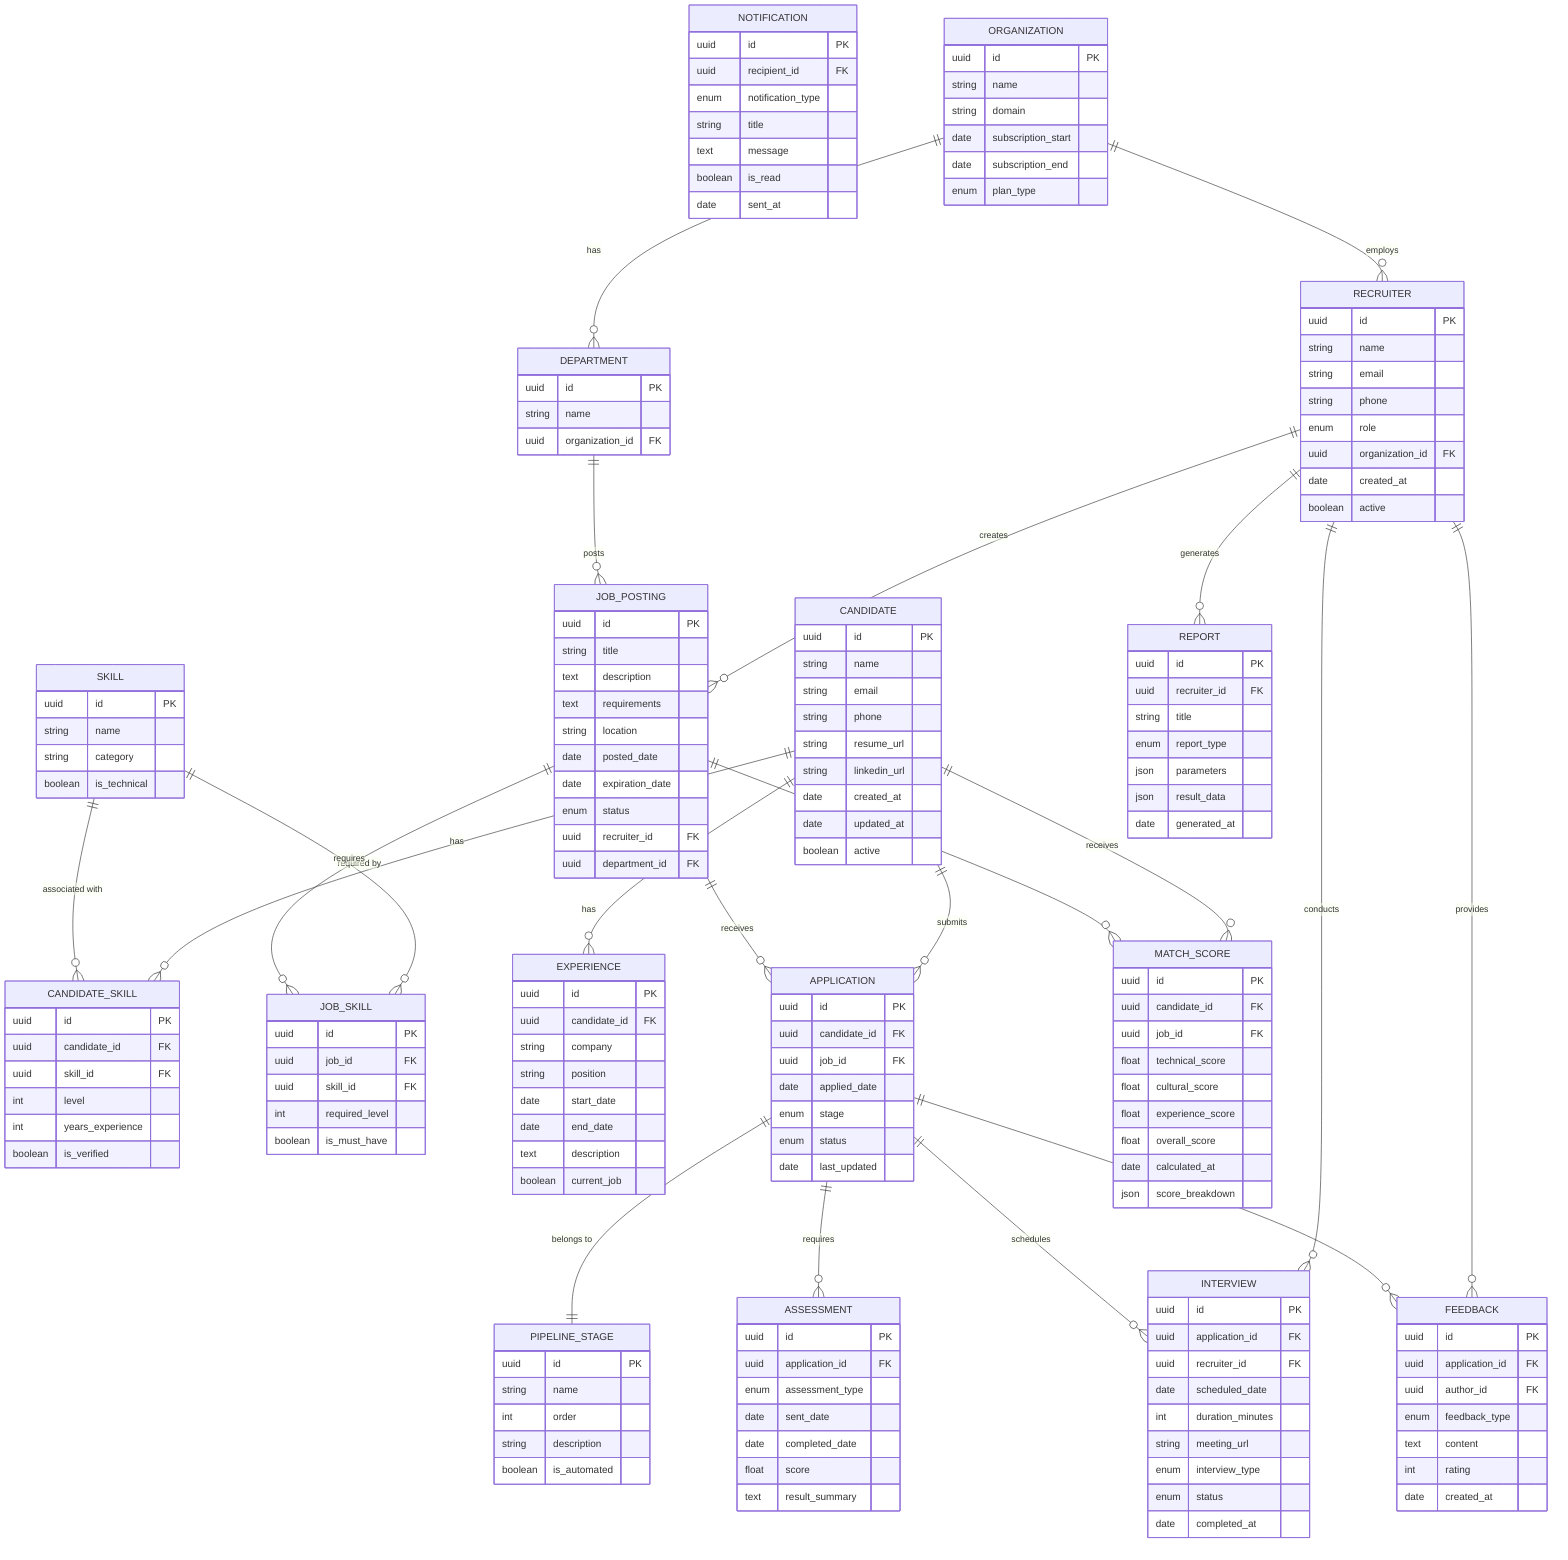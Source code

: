 erDiagram
    %% Core entities for recruitment process
    CANDIDATE {
        uuid id PK
        string name
        string email
        string phone
        string resume_url
        string linkedin_url
        date created_at
        date updated_at
        boolean active
    }
    
    JOB_POSTING {
        uuid id PK
        string title
        text description
        text requirements
        string location
        date posted_date
        date expiration_date
        enum status
        uuid recruiter_id FK
        uuid department_id FK
    }
    
    RECRUITER {
        uuid id PK
        string name
        string email
        string phone
        enum role
        uuid organization_id FK
        date created_at
        boolean active
    }
    
    %% Profile and skills
    SKILL {
        uuid id PK
        string name
        string category
        boolean is_technical
    }
    
    CANDIDATE_SKILL {
        uuid id PK
        uuid candidate_id FK
        uuid skill_id FK
        int level
        int years_experience
        boolean is_verified
    }
    
    JOB_SKILL {
        uuid id PK
        uuid job_id FK
        uuid skill_id FK
        int required_level
        boolean is_must_have
    }
    
    EXPERIENCE {
        uuid id PK
        uuid candidate_id FK
        string company
        string position
        date start_date
        date end_date
        text description
        boolean current_job
    }
    
    %% Application process
    APPLICATION {
        uuid id PK
        uuid candidate_id FK
        uuid job_id FK
        date applied_date
        enum stage
        enum status
        date last_updated
    }
    
    PIPELINE_STAGE {
        uuid id PK
        string name
        int order
        string description
        boolean is_automated
    }
    
    %% Evaluations
    INTERVIEW {
        uuid id PK
        uuid application_id FK
        uuid recruiter_id FK
        date scheduled_date
        int duration_minutes
        string meeting_url
        enum interview_type
        enum status
        date completed_at
    }
    
    ASSESSMENT {
        uuid id PK
        uuid application_id FK
        enum assessment_type
        date sent_date
        date completed_date
        float score
        text result_summary
    }
    
    MATCH_SCORE {
        uuid id PK
        uuid candidate_id FK
        uuid job_id FK
        float technical_score
        float cultural_score
        float experience_score
        float overall_score
        date calculated_at
        json score_breakdown
    }
    
    %% Communication
    FEEDBACK {
        uuid id PK
        uuid application_id FK
        uuid author_id FK
        enum feedback_type
        text content
        int rating
        date created_at
    }
    
    NOTIFICATION {
        uuid id PK
        uuid recipient_id FK
        enum notification_type
        string title
        text message
        boolean is_read
        date sent_at
    }
    
    %% Analytics
    REPORT {
        uuid id PK
        uuid recruiter_id FK
        string title
        enum report_type
        json parameters
        json result_data
        date generated_at
    }
    
    DEPARTMENT {
        uuid id PK
        string name
        uuid organization_id FK
    }
    
    ORGANIZATION {
        uuid id PK
        string name
        string domain
        date subscription_start
        date subscription_end
        enum plan_type
    }

    %% Relationships
    CANDIDATE ||--o{ CANDIDATE_SKILL : "has"
    CANDIDATE ||--o{ EXPERIENCE : "has"
    CANDIDATE ||--o{ APPLICATION : "submits"
    CANDIDATE ||--o{ MATCH_SCORE : "receives"
    
    SKILL ||--o{ CANDIDATE_SKILL : "associated with"
    SKILL ||--o{ JOB_SKILL : "required by"
    
    JOB_POSTING ||--o{ JOB_SKILL : "requires"
    JOB_POSTING ||--o{ APPLICATION : "receives"
    JOB_POSTING ||--o{ MATCH_SCORE : "evaluates"
    
    RECRUITER ||--o{ JOB_POSTING : "creates"
    RECRUITER ||--o{ INTERVIEW : "conducts"
    RECRUITER ||--o{ FEEDBACK : "provides"
    RECRUITER ||--o{ REPORT : "generates"
    
    APPLICATION ||--|| PIPELINE_STAGE : "belongs to"
    APPLICATION ||--o{ INTERVIEW : "schedules"
    APPLICATION ||--o{ ASSESSMENT : "requires"
    APPLICATION ||--o{ FEEDBACK : "receives"
    
    ORGANIZATION ||--o{ DEPARTMENT : "has"
    ORGANIZATION ||--o{ RECRUITER : "employs"
    
    DEPARTMENT ||--o{ JOB_POSTING : "posts"